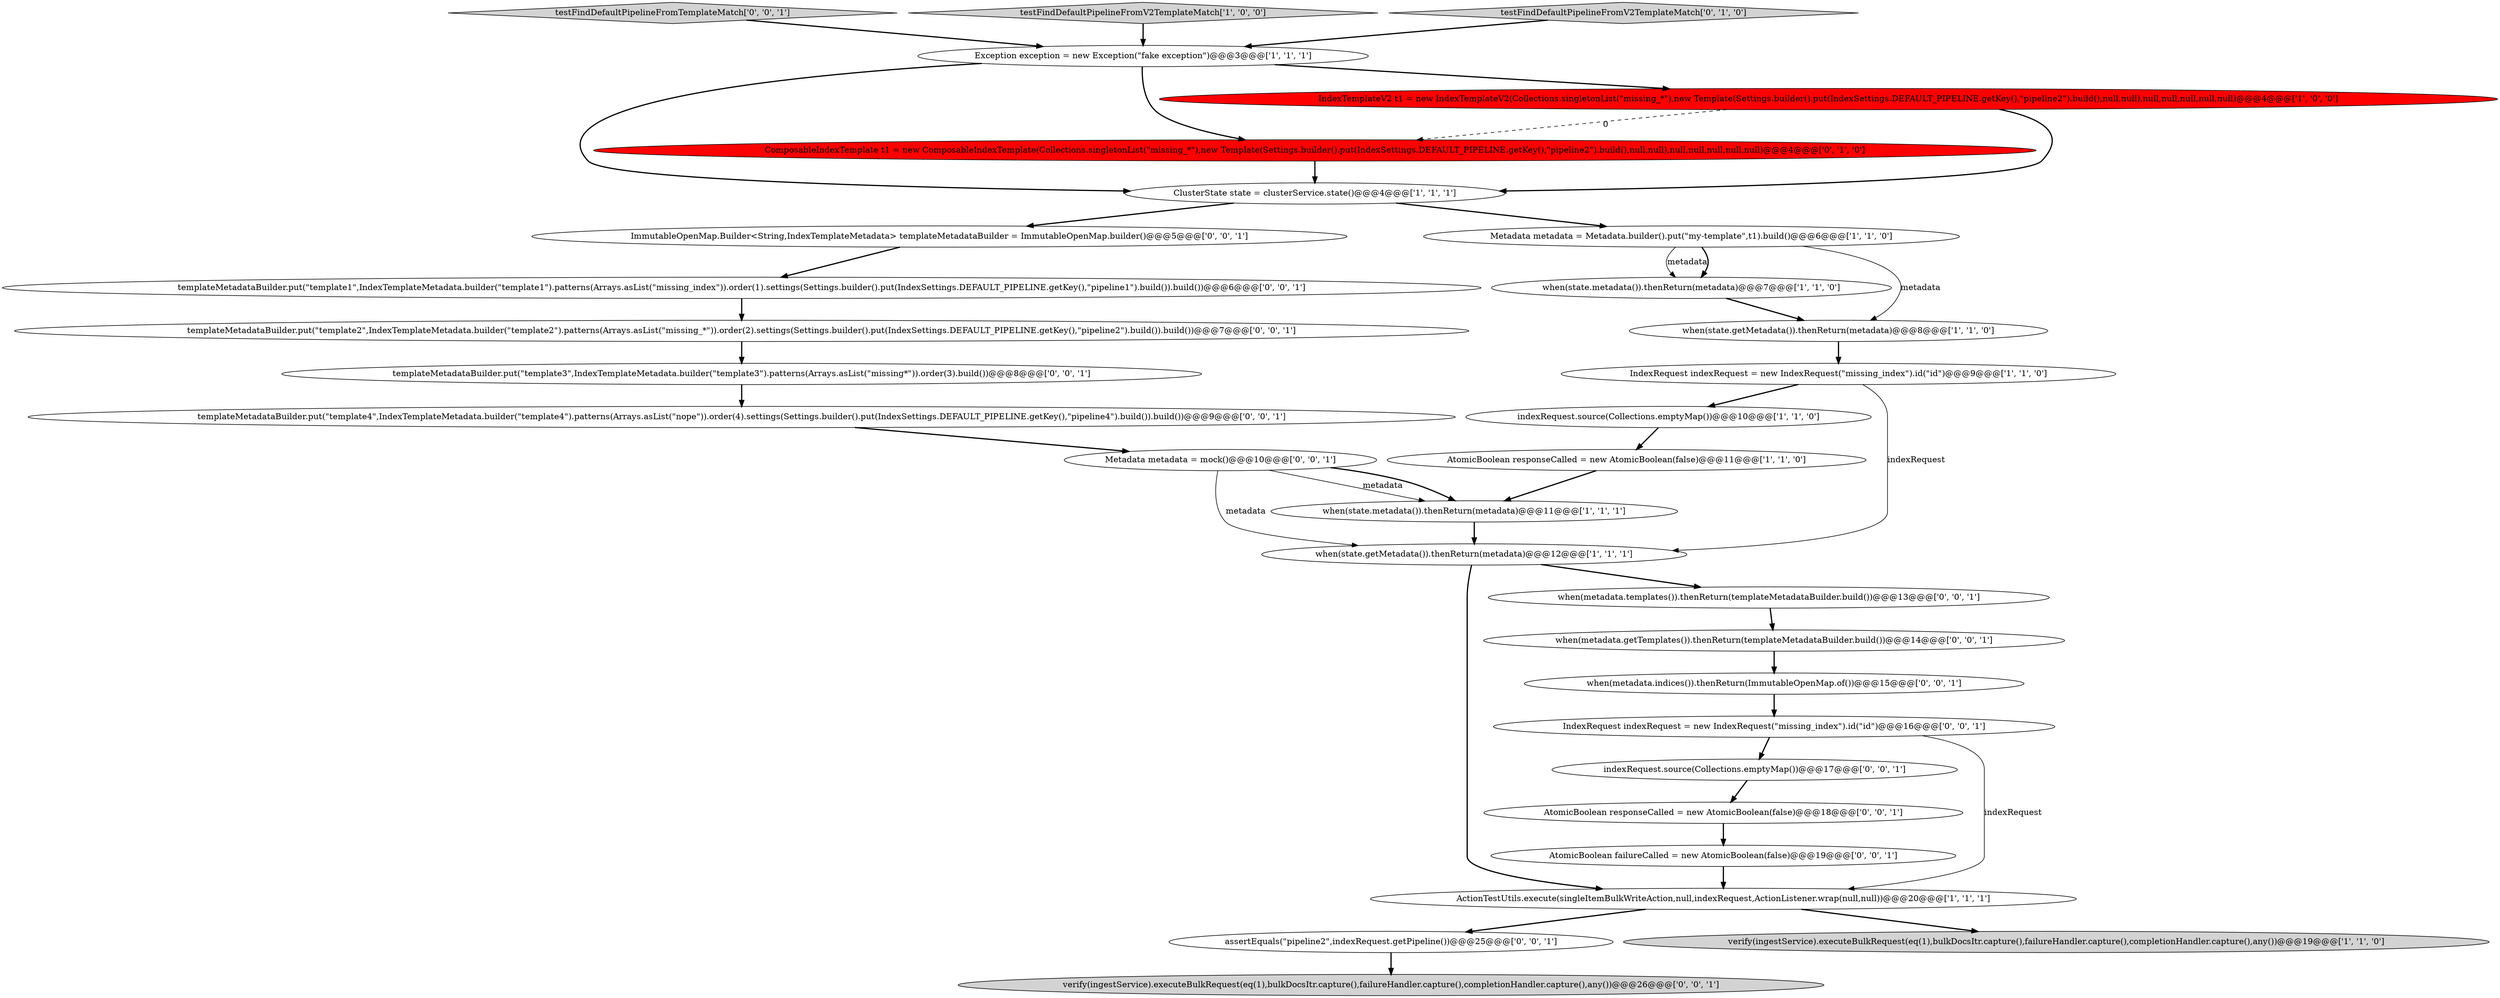 digraph {
8 [style = filled, label = "when(state.metadata()).thenReturn(metadata)@@@7@@@['1', '1', '0']", fillcolor = white, shape = ellipse image = "AAA0AAABBB1BBB"];
9 [style = filled, label = "Exception exception = new Exception(\"fake exception\")@@@3@@@['1', '1', '1']", fillcolor = white, shape = ellipse image = "AAA0AAABBB1BBB"];
29 [style = filled, label = "testFindDefaultPipelineFromTemplateMatch['0', '0', '1']", fillcolor = lightgray, shape = diamond image = "AAA0AAABBB3BBB"];
21 [style = filled, label = "indexRequest.source(Collections.emptyMap())@@@17@@@['0', '0', '1']", fillcolor = white, shape = ellipse image = "AAA0AAABBB3BBB"];
11 [style = filled, label = "AtomicBoolean responseCalled = new AtomicBoolean(false)@@@11@@@['1', '1', '0']", fillcolor = white, shape = ellipse image = "AAA0AAABBB1BBB"];
30 [style = filled, label = "templateMetadataBuilder.put(\"template1\",IndexTemplateMetadata.builder(\"template1\").patterns(Arrays.asList(\"missing_index\")).order(1).settings(Settings.builder().put(IndexSettings.DEFAULT_PIPELINE.getKey(),\"pipeline1\").build()).build())@@@6@@@['0', '0', '1']", fillcolor = white, shape = ellipse image = "AAA0AAABBB3BBB"];
24 [style = filled, label = "templateMetadataBuilder.put(\"template3\",IndexTemplateMetadata.builder(\"template3\").patterns(Arrays.asList(\"missing*\")).order(3).build())@@@8@@@['0', '0', '1']", fillcolor = white, shape = ellipse image = "AAA0AAABBB3BBB"];
31 [style = filled, label = "assertEquals(\"pipeline2\",indexRequest.getPipeline())@@@25@@@['0', '0', '1']", fillcolor = white, shape = ellipse image = "AAA0AAABBB3BBB"];
23 [style = filled, label = "IndexRequest indexRequest = new IndexRequest(\"missing_index\").id(\"id\")@@@16@@@['0', '0', '1']", fillcolor = white, shape = ellipse image = "AAA0AAABBB3BBB"];
27 [style = filled, label = "when(metadata.indices()).thenReturn(ImmutableOpenMap.of())@@@15@@@['0', '0', '1']", fillcolor = white, shape = ellipse image = "AAA0AAABBB3BBB"];
13 [style = filled, label = "ActionTestUtils.execute(singleItemBulkWriteAction,null,indexRequest,ActionListener.wrap(null,null))@@@20@@@['1', '1', '1']", fillcolor = white, shape = ellipse image = "AAA0AAABBB1BBB"];
3 [style = filled, label = "indexRequest.source(Collections.emptyMap())@@@10@@@['1', '1', '0']", fillcolor = white, shape = ellipse image = "AAA0AAABBB1BBB"];
16 [style = filled, label = "when(metadata.templates()).thenReturn(templateMetadataBuilder.build())@@@13@@@['0', '0', '1']", fillcolor = white, shape = ellipse image = "AAA0AAABBB3BBB"];
0 [style = filled, label = "ClusterState state = clusterService.state()@@@4@@@['1', '1', '1']", fillcolor = white, shape = ellipse image = "AAA0AAABBB1BBB"];
22 [style = filled, label = "ImmutableOpenMap.Builder<String,IndexTemplateMetadata> templateMetadataBuilder = ImmutableOpenMap.builder()@@@5@@@['0', '0', '1']", fillcolor = white, shape = ellipse image = "AAA0AAABBB3BBB"];
10 [style = filled, label = "Metadata metadata = Metadata.builder().put(\"my-template\",t1).build()@@@6@@@['1', '1', '0']", fillcolor = white, shape = ellipse image = "AAA0AAABBB1BBB"];
28 [style = filled, label = "Metadata metadata = mock()@@@10@@@['0', '0', '1']", fillcolor = white, shape = ellipse image = "AAA0AAABBB3BBB"];
18 [style = filled, label = "AtomicBoolean responseCalled = new AtomicBoolean(false)@@@18@@@['0', '0', '1']", fillcolor = white, shape = ellipse image = "AAA0AAABBB3BBB"];
15 [style = filled, label = "ComposableIndexTemplate t1 = new ComposableIndexTemplate(Collections.singletonList(\"missing_*\"),new Template(Settings.builder().put(IndexSettings.DEFAULT_PIPELINE.getKey(),\"pipeline2\").build(),null,null),null,null,null,null,null)@@@4@@@['0', '1', '0']", fillcolor = red, shape = ellipse image = "AAA1AAABBB2BBB"];
6 [style = filled, label = "when(state.getMetadata()).thenReturn(metadata)@@@12@@@['1', '1', '1']", fillcolor = white, shape = ellipse image = "AAA0AAABBB1BBB"];
26 [style = filled, label = "verify(ingestService).executeBulkRequest(eq(1),bulkDocsItr.capture(),failureHandler.capture(),completionHandler.capture(),any())@@@26@@@['0', '0', '1']", fillcolor = lightgray, shape = ellipse image = "AAA0AAABBB3BBB"];
25 [style = filled, label = "templateMetadataBuilder.put(\"template2\",IndexTemplateMetadata.builder(\"template2\").patterns(Arrays.asList(\"missing_*\")).order(2).settings(Settings.builder().put(IndexSettings.DEFAULT_PIPELINE.getKey(),\"pipeline2\").build()).build())@@@7@@@['0', '0', '1']", fillcolor = white, shape = ellipse image = "AAA0AAABBB3BBB"];
2 [style = filled, label = "when(state.metadata()).thenReturn(metadata)@@@11@@@['1', '1', '1']", fillcolor = white, shape = ellipse image = "AAA0AAABBB1BBB"];
20 [style = filled, label = "templateMetadataBuilder.put(\"template4\",IndexTemplateMetadata.builder(\"template4\").patterns(Arrays.asList(\"nope\")).order(4).settings(Settings.builder().put(IndexSettings.DEFAULT_PIPELINE.getKey(),\"pipeline4\").build()).build())@@@9@@@['0', '0', '1']", fillcolor = white, shape = ellipse image = "AAA0AAABBB3BBB"];
12 [style = filled, label = "verify(ingestService).executeBulkRequest(eq(1),bulkDocsItr.capture(),failureHandler.capture(),completionHandler.capture(),any())@@@19@@@['1', '1', '0']", fillcolor = lightgray, shape = ellipse image = "AAA0AAABBB1BBB"];
1 [style = filled, label = "testFindDefaultPipelineFromV2TemplateMatch['1', '0', '0']", fillcolor = lightgray, shape = diamond image = "AAA0AAABBB1BBB"];
19 [style = filled, label = "AtomicBoolean failureCalled = new AtomicBoolean(false)@@@19@@@['0', '0', '1']", fillcolor = white, shape = ellipse image = "AAA0AAABBB3BBB"];
5 [style = filled, label = "IndexTemplateV2 t1 = new IndexTemplateV2(Collections.singletonList(\"missing_*\"),new Template(Settings.builder().put(IndexSettings.DEFAULT_PIPELINE.getKey(),\"pipeline2\").build(),null,null),null,null,null,null,null)@@@4@@@['1', '0', '0']", fillcolor = red, shape = ellipse image = "AAA1AAABBB1BBB"];
4 [style = filled, label = "when(state.getMetadata()).thenReturn(metadata)@@@8@@@['1', '1', '0']", fillcolor = white, shape = ellipse image = "AAA0AAABBB1BBB"];
17 [style = filled, label = "when(metadata.getTemplates()).thenReturn(templateMetadataBuilder.build())@@@14@@@['0', '0', '1']", fillcolor = white, shape = ellipse image = "AAA0AAABBB3BBB"];
14 [style = filled, label = "testFindDefaultPipelineFromV2TemplateMatch['0', '1', '0']", fillcolor = lightgray, shape = diamond image = "AAA0AAABBB2BBB"];
7 [style = filled, label = "IndexRequest indexRequest = new IndexRequest(\"missing_index\").id(\"id\")@@@9@@@['1', '1', '0']", fillcolor = white, shape = ellipse image = "AAA0AAABBB1BBB"];
9->0 [style = bold, label=""];
28->6 [style = solid, label="metadata"];
2->6 [style = bold, label=""];
29->9 [style = bold, label=""];
20->28 [style = bold, label=""];
3->11 [style = bold, label=""];
18->19 [style = bold, label=""];
28->2 [style = solid, label="metadata"];
30->25 [style = bold, label=""];
10->8 [style = solid, label="metadata"];
16->17 [style = bold, label=""];
22->30 [style = bold, label=""];
7->3 [style = bold, label=""];
11->2 [style = bold, label=""];
4->7 [style = bold, label=""];
1->9 [style = bold, label=""];
21->18 [style = bold, label=""];
24->20 [style = bold, label=""];
10->4 [style = solid, label="metadata"];
25->24 [style = bold, label=""];
28->2 [style = bold, label=""];
31->26 [style = bold, label=""];
0->10 [style = bold, label=""];
13->12 [style = bold, label=""];
19->13 [style = bold, label=""];
10->8 [style = bold, label=""];
5->0 [style = bold, label=""];
23->21 [style = bold, label=""];
6->16 [style = bold, label=""];
9->15 [style = bold, label=""];
15->0 [style = bold, label=""];
0->22 [style = bold, label=""];
6->13 [style = bold, label=""];
7->6 [style = solid, label="indexRequest"];
9->5 [style = bold, label=""];
14->9 [style = bold, label=""];
27->23 [style = bold, label=""];
23->13 [style = solid, label="indexRequest"];
8->4 [style = bold, label=""];
17->27 [style = bold, label=""];
13->31 [style = bold, label=""];
5->15 [style = dashed, label="0"];
}
